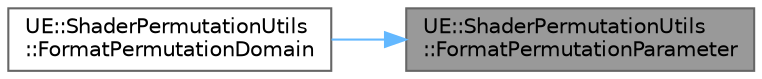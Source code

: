 digraph "UE::ShaderPermutationUtils::FormatPermutationParameter"
{
 // INTERACTIVE_SVG=YES
 // LATEX_PDF_SIZE
  bgcolor="transparent";
  edge [fontname=Helvetica,fontsize=10,labelfontname=Helvetica,labelfontsize=10];
  node [fontname=Helvetica,fontsize=10,shape=box,height=0.2,width=0.4];
  rankdir="RL";
  Node1 [id="Node000001",label="UE::ShaderPermutationUtils\l::FormatPermutationParameter",height=0.2,width=0.4,color="gray40", fillcolor="grey60", style="filled", fontcolor="black",tooltip=" "];
  Node1 -> Node2 [id="edge1_Node000001_Node000002",dir="back",color="steelblue1",style="solid",tooltip=" "];
  Node2 [id="Node000002",label="UE::ShaderPermutationUtils\l::FormatPermutationDomain",height=0.2,width=0.4,color="grey40", fillcolor="white", style="filled",URL="$d6/d80/namespaceUE_1_1ShaderPermutationUtils.html#abf152e81a20341612c1a9b433d8568d9",tooltip=" "];
}
